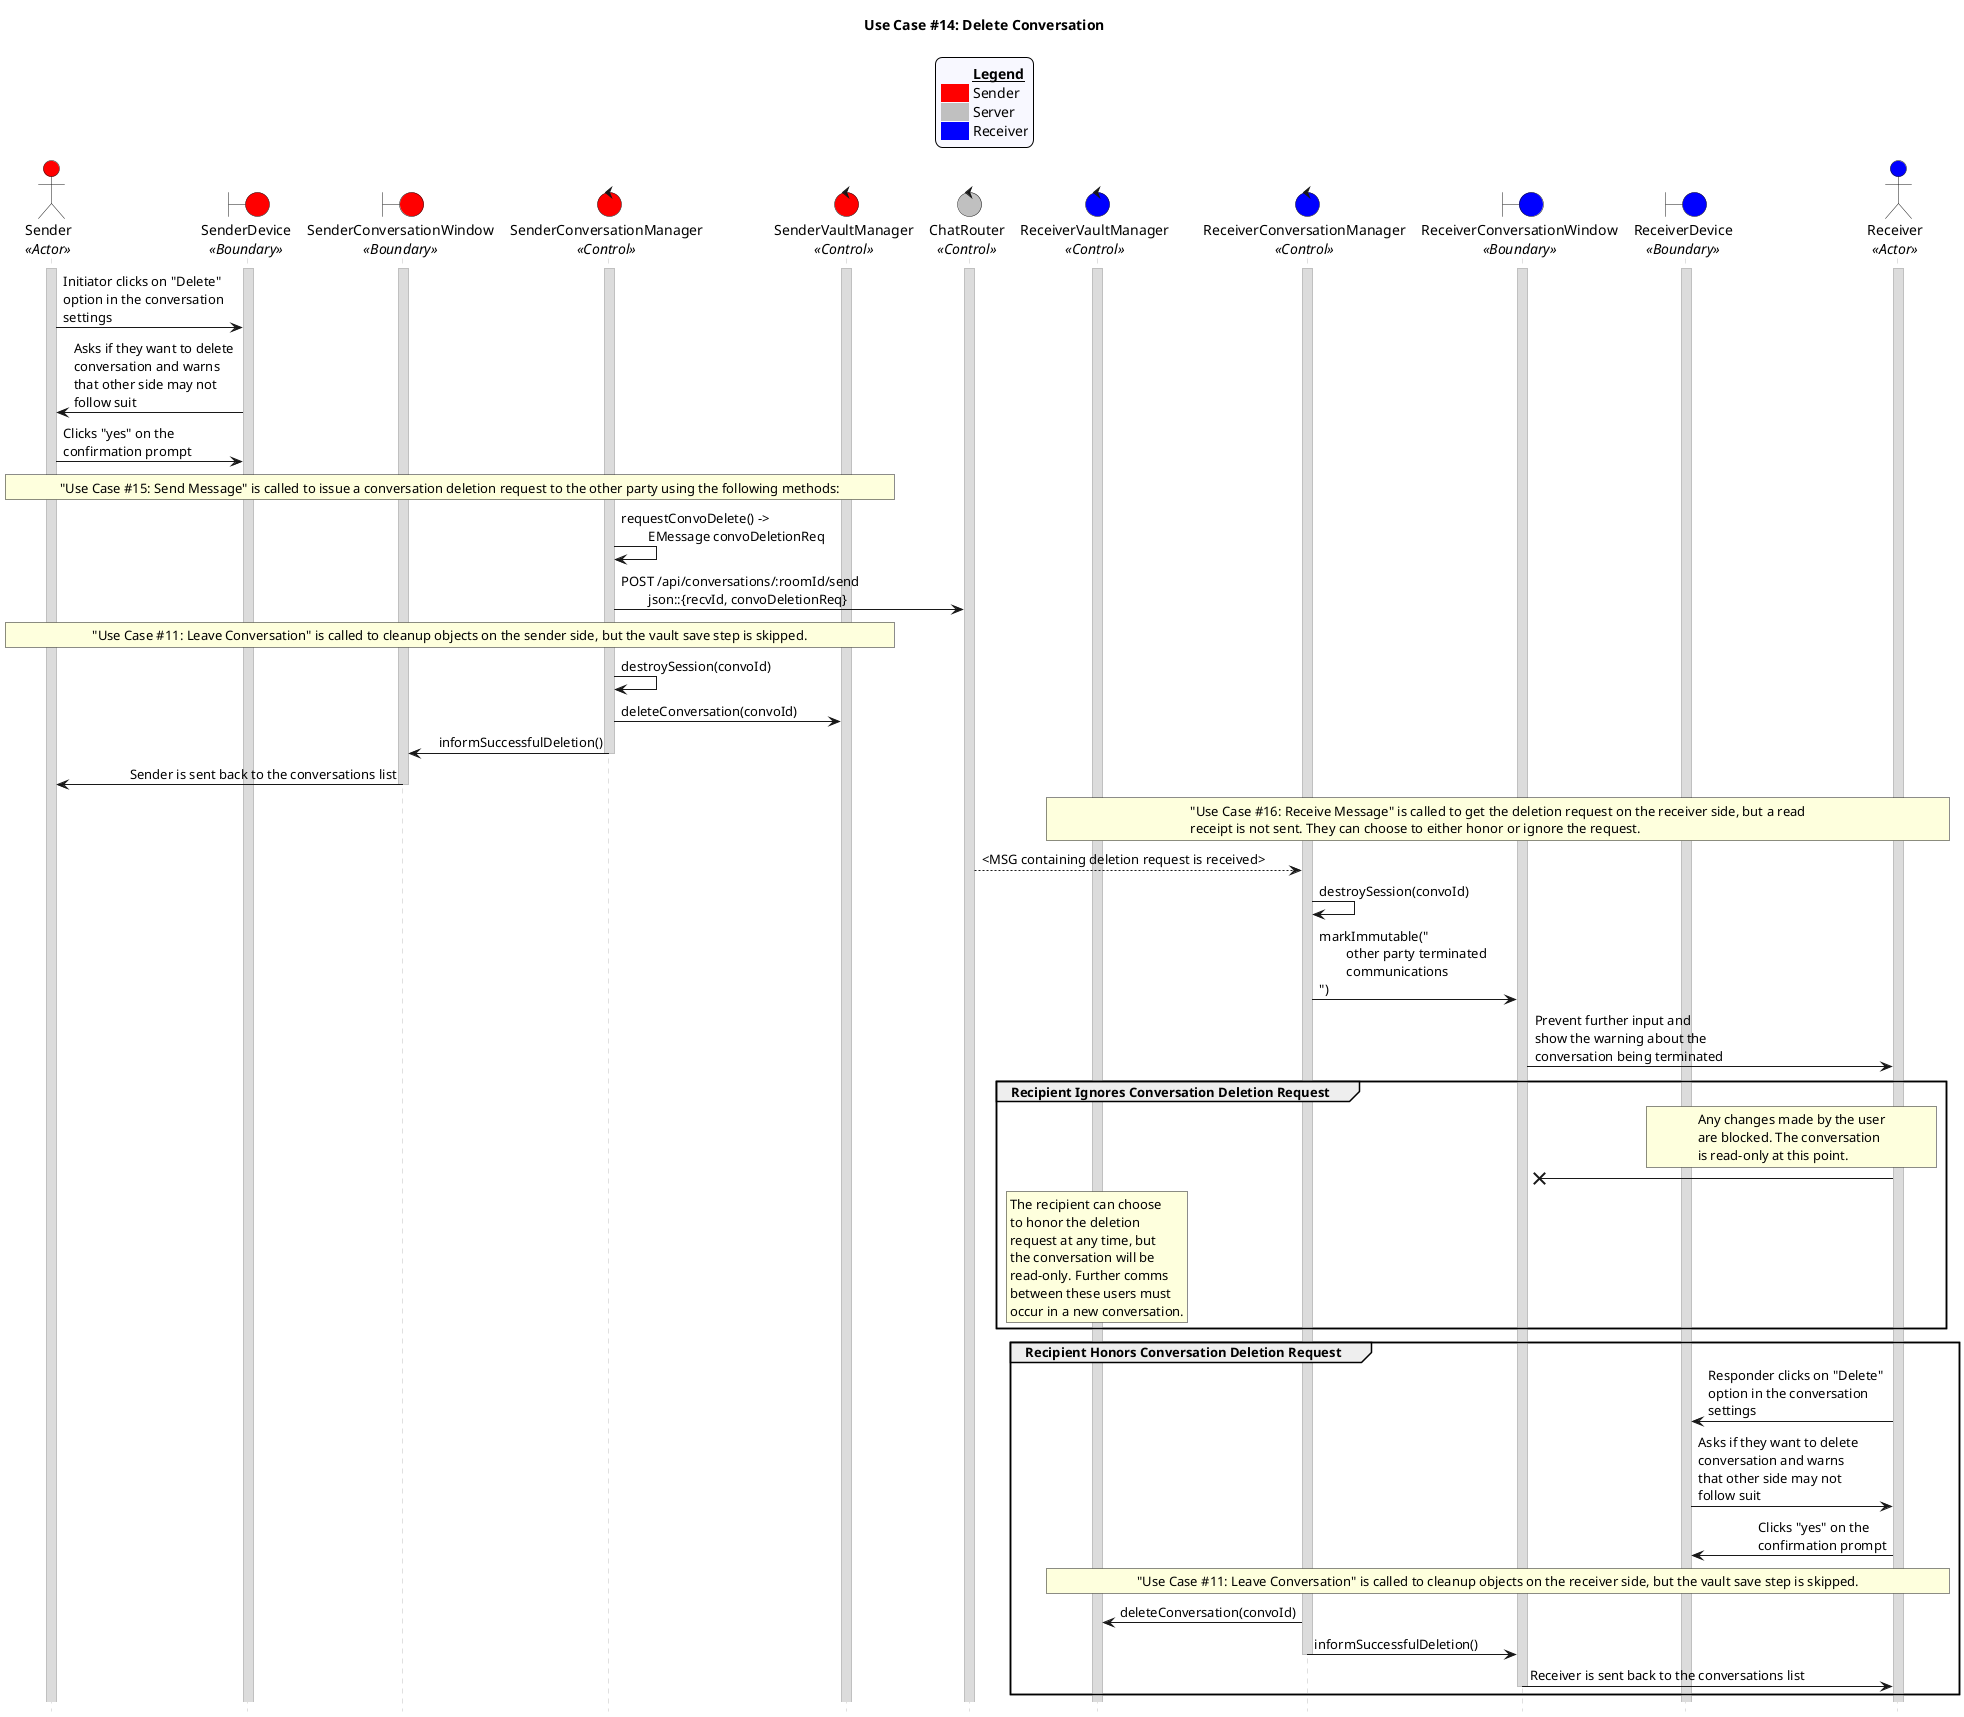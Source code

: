
@startuml uc14
title "Use Case #14: Delete Conversation"

'Styling goes here
hide footbox
skinparam stereotypePosition bottom
skinparam sequenceMessageAlign direction
skinparam sequence {
	LifeLineBorderColor #Silver
	LifeLineBackgroundColor #Gainsboro
}

'Add a legend plus styling
skinparam legend {
	backgroundColor #GhostWhite
	entrySeparator #GhostWhite
}

legend top
	<#GhostWhite,#GhostWhite>|	|= __Legend__ |
	|<#red> | Sender|
	|<#silver> | Server|
	|<#blue> | Receiver|
endlegend

'Setup the objects involved here
actor Sender as s <<Actor>> #red
boundary SenderDevice as sd <<Boundary>> #red
boundary SenderConversationWindow as scw <<Boundary>> #red
control SenderConversationManager as scm <<Control>> #red
control SenderVaultManager as svm <<Control>> #red
control ChatRouter as cr <<Control>> #silver
control ReceiverVaultManager as rvm <<Control>> #blue
control ReceiverConversationManager as rcm <<Control>> #blue
boundary ReceiverConversationWindow as rcw <<Boundary>> #blue
boundary ReceiverDevice as rd <<Boundary>> #blue
actor Receiver as r <<Actor>> #blue

'Setup persistent objects here
activate s
activate sd
activate scw
activate scm
activate svm
activate cr
activate rvm
activate rcm
activate rcw
activate rd
activate r

'--- FLOW OF CONTROL STARTS HERE ---
'The user clicks on the options button for the chat room and selects “Delete”. This is the initiating party.
s -> sd: Initiator clicks on "Delete" \noption in the conversation \nsettings

'The user’s device asks the user if they want to delete the chat. The user will be warned that the chat room on the other side may not be immediately deleted once this is done
sd -> s: Asks if they want to delete \nconversation and warns \nthat other side may not \nfollow suit

'The user clicks “Yes” on the confirmation prompt asking them to delete the chat.
s -> sd: Clicks "yes" on the \nconfirmation prompt

'The user’s device creates a deletion request for the other user and calls Use Case 15: Send Chat to pass the request to the other party.
rnote over s, svm
	"Use Case #15: Send Message" is called to issue a conversation deletion request to the other party using the following methods:
endrnote
scm -> scm: requestConvoDelete() -> \n\tEMessage convoDeletionReq
scm -> cr: POST /api/conversations/:roomId/send \n\tjson::{recvId, convoDeletionReq}

'User is brought back to the chats list and the chat is removed from the list.
rnote over s, svm
	"Use Case #11: Leave Conversation" is called to cleanup objects on the sender side, but the vault save step is skipped.
endrnote

'The initiating user’s device nullifies the double ratchet, session keypair, and the session is marked as closed. The session is then purged from their vault.
scm -> scm: destroySession(convoId)
scm -> svm: deleteConversation(convoId)
scm -> scw: informSuccessfulDeletion()
deactivate scm
scw -> s: Sender is sent back to the conversations list
deactivate scw

'===================== receiver's turn to act

'The responding user receives the chat via Use Case 16: Receive Chat and detects the close request.
rnote over r, rvm
	"Use Case #16: Receive Message" is called to get the deletion request on the receiver side, but a read
	receipt is not sent. They can choose to either honor or ignore the request.
endrnote
cr --> rcm: <MSG containing deletion request is received>

'The responding user nullifies the double ratchet, session keypair, and the session is marked as closed.
rcm -> rcm: destroySession(convoId)

'The responding user’s chat has a message informing them that the initiating user terminated the chat session and sending of messages is disallowed.
rcm -> rcw: markImmutable("\n\tother party terminated \n\tcommunications\n")
rcw -> r: Prevent further input and \nshow the warning about the \nconversation being terminated

'Recipient can choose to honor the request or ignore it
'Case 1: The request is ignored
group Recipient Ignores Conversation Deletion Request
	rnote over r, rd
		Any changes made by the user
		are blocked. The conversation
		is read-only at this point.
	endnote
	r ->X rcw
	rnote over rvm
		The recipient can choose
		to honor the deletion
		request at any time, but
		the conversation will be 
		read-only. Further comms 
		between these users must
		occur in a new conversation.
	endrnote
end

'Case 2: The request is honored
group Recipient Honors Conversation Deletion Request
	'The user clicks on the options button for the chat room and selects “Delete”. This is the responding party.
	r -> rd: Responder clicks on "Delete" \noption in the conversation \nsettings

	'The user’s device asks the user if they want to delete the chat. The user will be warned that the chat room on the other side may not be immediately deleted once this is done
	rd -> r: Asks if they want to delete \nconversation and warns \nthat other side may not \nfollow suit

	'The user clicks “Yes” on the confirmation prompt asking them to delete the chat.
	r -> rd: Clicks "yes" on the \nconfirmation prompt

	'User is brought back to the chats list and the chat is removed from the list.
	rnote over r, rvm
		"Use Case #11: Leave Conversation" is called to cleanup objects on the receiver side, but the vault save step is skipped.
	endrnote

	'The responding user’s device nullifies the double ratchet, session keypair, and the session is marked as closed. The session is then purged from their vault.
	rcm -> rvm: deleteConversation(convoId)
	rcm -> rcw: informSuccessfulDeletion()
	deactivate rcm
	rcw -> r: Receiver is sent back to the conversations list
	deactivate rcw
end
'--- FLOW OF CONTROL ENDS HERE   ---

@enduml
